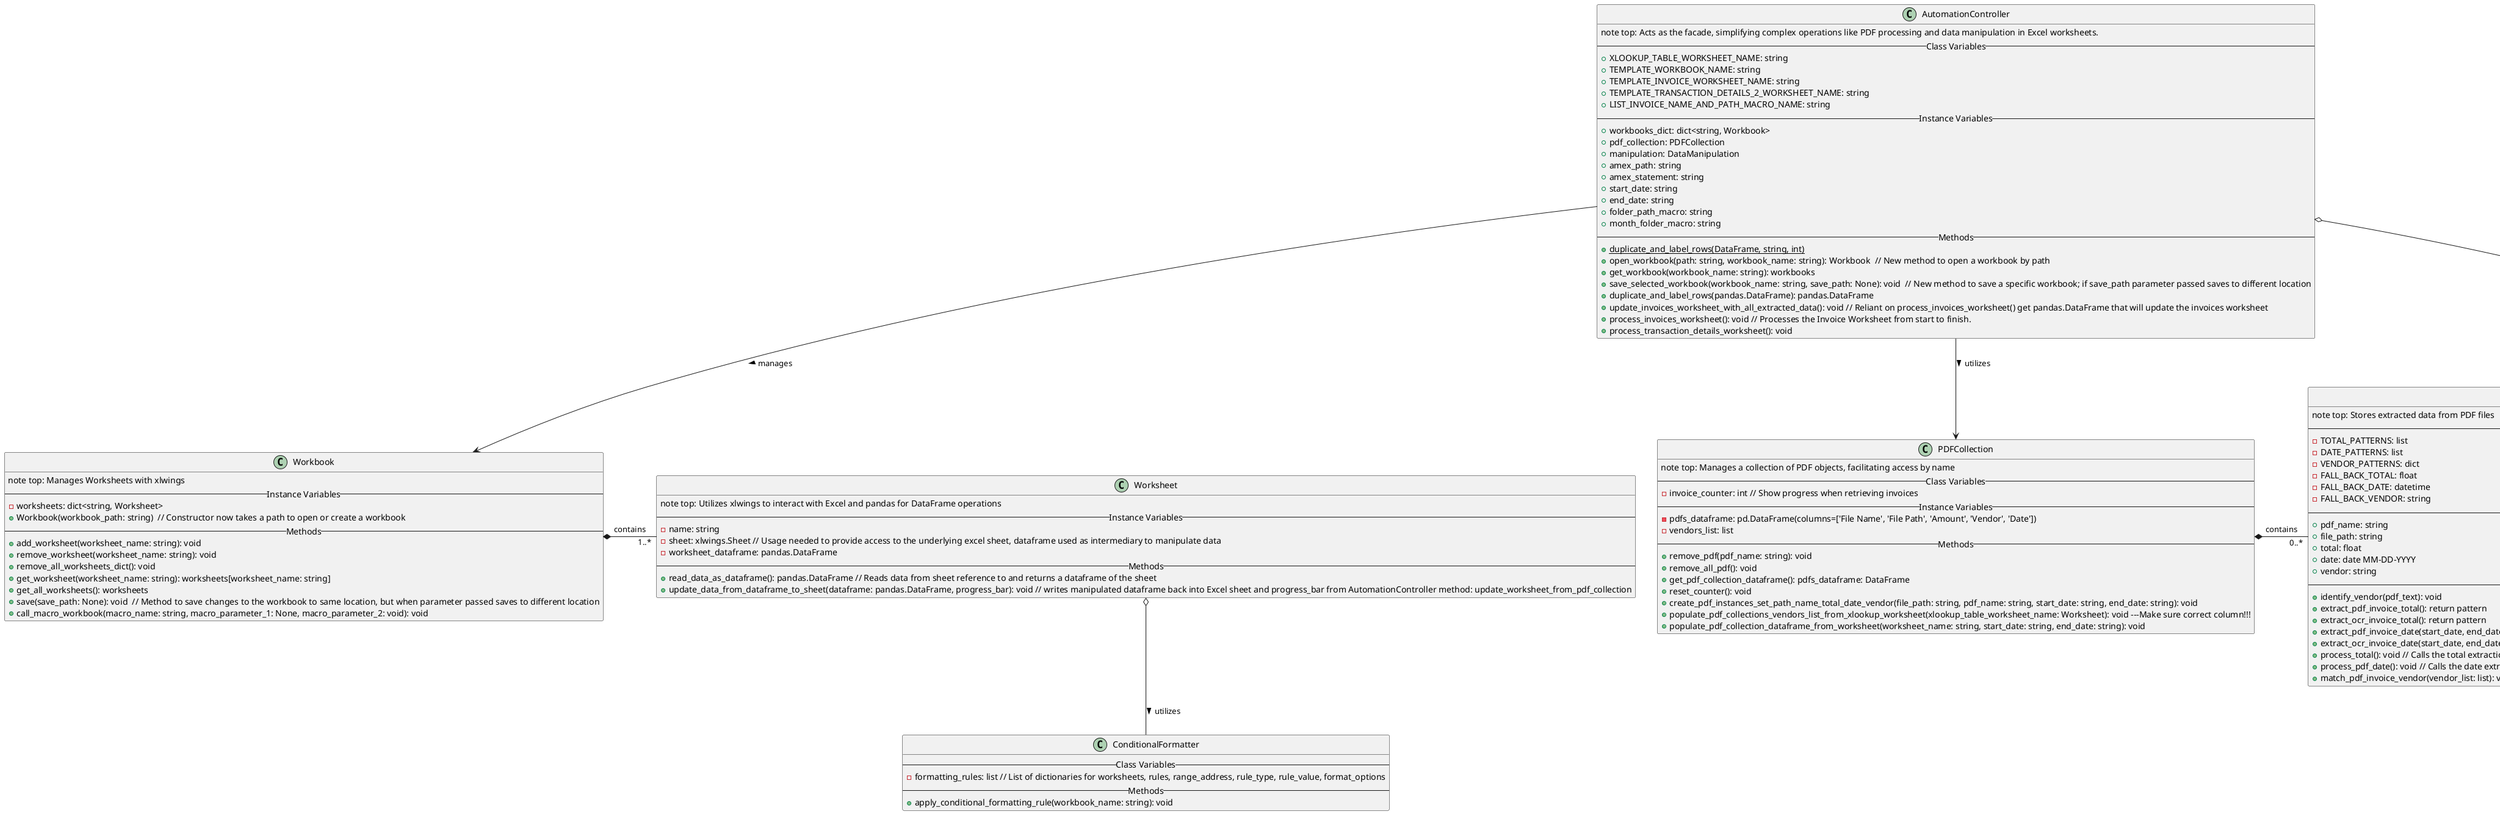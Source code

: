 @startuml
'https://plantuml.com/class-diagram

class PDF {
    note top: Stores extracted data from PDF files
    -- Class Variables --
    - TOTAL_PATTERNS: list
    - DATE_PATTERNS: list
    - VENDOR_PATTERNS: dict
    - FALL_BACK_TOTAL: float
    - FALL_BACK_DATE: datetime
    - FALL_BACK_VENDOR: string
    -- Instance Variables --
    + pdf_name: string
    + file_path: string
    + total: float
    + date: date MM-DD-YYYY
    + vendor: string
    -- Methods --
    + identify_vendor(pdf_text): void
    + extract_pdf_invoice_total(): return pattern
    + extract_ocr_invoice_total(): return pattern
    + extract_pdf_invoice_date(start_date, end_date): void
    + extract_ocr_invoice_date(start_date, end_date): void
    + process_total(): void // Calls the total extraction methods in the correct sequence extract_pdf_invoice_total and falls back to extract_ocr_invoice_total
    + process_pdf_date(): void // Calls the date extraction methods in correct sequence extract_pdf_invoice_date and falls back to extract_ocr_invoice_date
    + match_pdf_invoice_vendor(vendor_list: list): void // Sets the vendor of PDF instances if there is a match; vendor_list is provided from PDFCollection
}

class PDFCollection {
    note top: Manages a collection of PDF objects, facilitating access by name
    -- Class Variables --
    - invoice_counter: int // Show progress when retrieving invoices
    -- Instance Variables --
    - pdfs_dataframe: pd.DataFrame(columns=['File Name', 'File Path', 'Amount', 'Vendor', 'Date'])
    - vendors_list: list
    -- Methods --
    + remove_pdf(pdf_name: string): void
    + remove_all_pdf(): void
    + get_pdf_collection_dataframe(): pdfs_dataframe: DataFrame
    + reset_counter(): void
    + create_pdf_instances_set_path_name_total_date_vendor(file_path: string, pdf_name: string, start_date: string, end_date: string): void
    + populate_pdf_collections_vendors_list_from_xlookup_worksheet(xlookup_table_worksheet_name: Worksheet): void ---Make sure correct column!!!
    + populate_pdf_collection_dataframe_from_worksheet(worksheet_name: string, start_date: string, end_date: string): void
}

class Worksheet {
    note top: Utilizes xlwings to interact with Excel and pandas for DataFrame operations
    -- Instance Variables --
    - name: string
    - sheet: xlwings.Sheet // Usage needed to provide access to the underlying excel sheet, dataframe used as intermediary to manipulate data
    - worksheet_dataframe: pandas.DataFrame
    -- Methods --
    + read_data_as_dataframe(): pandas.DataFrame // Reads data from sheet reference to and returns a dataframe of the sheet
    + update_data_from_dataframe_to_sheet(dataframe: pandas.DataFrame, progress_bar): void // writes manipulated dataframe back into Excel sheet and progress_bar from AutomationController method: update_worksheet_from_pdf_collection
}

class Workbook {
    note top: Manages Worksheets with xlwings
    -- Instance Variables --
    - worksheets: dict<string, Worksheet>
    + Workbook(workbook_path: string)  // Constructor now takes a path to open or create a workbook
    -- Methods --
    + add_worksheet(worksheet_name: string): void
    + remove_worksheet(worksheet_name: string): void
    + remove_all_worksheets_dict(): void
    + get_worksheet(worksheet_name: string): worksheets[worksheet_name: string]
    + get_all_worksheets(): worksheets
    + save(save_path: None): void  // Method to save changes to the workbook to same location, but when parameter passed saves to different location
    + call_macro_workbook(macro_name: string, macro_parameter_1: None, macro_parameter_2: void): void
}

class DataManipulation {
    note top: Handles the complex data manipulation tasks for AutomationController; acts as utility class
   -- Methods --
   + {static} find_matching_transactions(invoice_df: pandas.DataFrame, transaction_df: pandas.DataFrame): void
   + {static} find_combinations(transaction, target_amount: float): void
  + {static} match_transaction(invoice_row, transaction_details_df: pd.DataFrame, matched_transactions: set): void
}

class ConditionalFormatter {
    -- Class Variables --
    - formatting_rules: list // List of dictionaries for worksheets, rules, range_address, rule_type, rule_value, format_options
    -- Methods --
    + apply_conditional_formatting_rule(workbook_name: string): void
}

class AutomationController {
    note top: Acts as the facade, simplifying complex operations like PDF processing and data manipulation in Excel worksheets.
    -- Class Variables --
    + XLOOKUP_TABLE_WORKSHEET_NAME: string
    + TEMPLATE_WORKBOOK_NAME: string
    + TEMPLATE_INVOICE_WORKSHEET_NAME: string
    + TEMPLATE_TRANSACTION_DETAILS_2_WORKSHEET_NAME: string
    + LIST_INVOICE_NAME_AND_PATH_MACRO_NAME: string
    -- Instance Variables --
    + workbooks_dict: dict<string, Workbook>
    + pdf_collection: PDFCollection
    + manipulation: DataManipulation
    + amex_path: string
    + amex_statement: string
    + start_date: string
    + end_date: string
    + folder_path_macro: string
    + month_folder_macro: string
    -- Methods --
    + {static} duplicate_and_label_rows(DataFrame, string, int)
    + open_workbook(path: string, workbook_name: string): Workbook  // New method to open a workbook by path
    + get_workbook(workbook_name: string): workbooks
    + save_selected_workbook(workbook_name: string, save_path: None): void  // New method to save a specific workbook; if save_path parameter passed saves to different location
    + duplicate_and_label_rows(pandas.DataFrame): pandas.DataFrame
    + update_invoices_worksheet_with_all_extracted_data(): void // Reliant on process_invoices_worksheet() get pandas.DataFrame that will update the invoices worksheet
    + process_invoices_worksheet(): void // Processes the Invoice Worksheet from start to finish.
    + process_transaction_details_worksheet(): void
}

Workbook *- "1..*" Worksheet : contains
Worksheet o-- ConditionalFormatter: utilizes >
PDFCollection *- "0..*" PDF : contains
AutomationController --> Workbook : manages >
AutomationController o-- DataManipulation: utilizes >
AutomationController --> PDFCollection : utilizes >

@enduml
